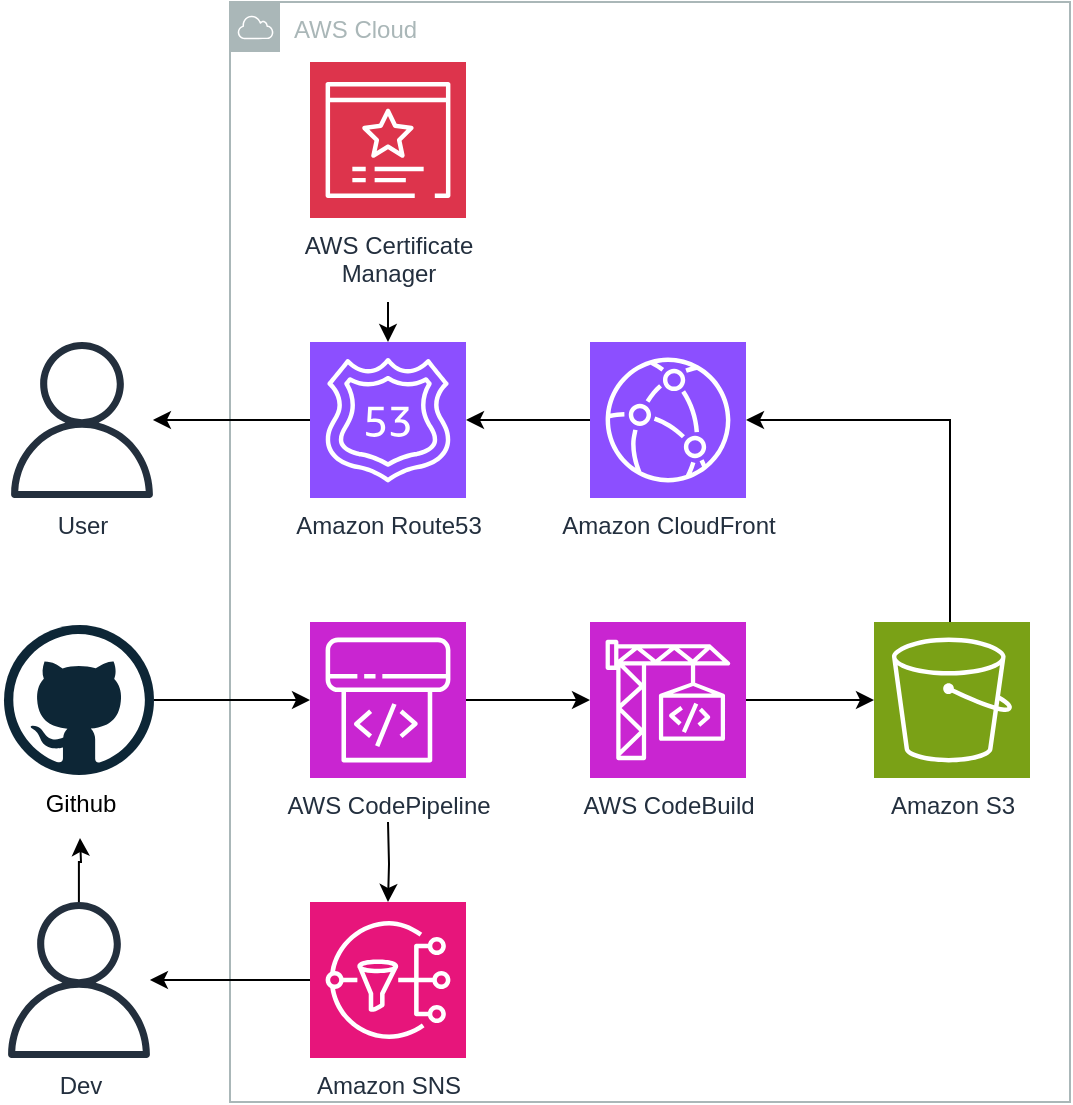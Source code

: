 <mxfile version="23.1.6" type="device">
  <diagram name="Page-1" id="7V0q1iXziWjbJMVkyrLb">
    <mxGraphModel dx="1474" dy="1072" grid="0" gridSize="10" guides="1" tooltips="1" connect="1" arrows="1" fold="1" page="1" pageScale="1" pageWidth="850" pageHeight="1100" math="0" shadow="0">
      <root>
        <mxCell id="0" />
        <mxCell id="1" parent="0" />
        <mxCell id="DPINjTwNFfzq0MEsFXgv-1" value="AWS Cloud" style="sketch=0;outlineConnect=0;gradientColor=none;html=1;whiteSpace=wrap;fontSize=12;fontStyle=0;shape=mxgraph.aws4.group;grIcon=mxgraph.aws4.group_aws_cloud;strokeColor=#AAB7B8;fillColor=none;verticalAlign=top;align=left;spacingLeft=30;fontColor=#AAB7B8;dashed=0;" vertex="1" parent="1">
          <mxGeometry x="160" y="280" width="420" height="550" as="geometry" />
        </mxCell>
        <mxCell id="DPINjTwNFfzq0MEsFXgv-10" style="edgeStyle=orthogonalEdgeStyle;rounded=0;orthogonalLoop=1;jettySize=auto;html=1;" edge="1" parent="1" source="DPINjTwNFfzq0MEsFXgv-2" target="DPINjTwNFfzq0MEsFXgv-4">
          <mxGeometry relative="1" as="geometry" />
        </mxCell>
        <mxCell id="DPINjTwNFfzq0MEsFXgv-2" value="Github" style="dashed=0;outlineConnect=0;html=1;align=center;labelPosition=center;verticalLabelPosition=bottom;verticalAlign=top;shape=mxgraph.weblogos.github" vertex="1" parent="1">
          <mxGeometry x="47" y="591.5" width="75" height="75" as="geometry" />
        </mxCell>
        <mxCell id="DPINjTwNFfzq0MEsFXgv-11" style="edgeStyle=orthogonalEdgeStyle;rounded=0;orthogonalLoop=1;jettySize=auto;html=1;" edge="1" parent="1" source="DPINjTwNFfzq0MEsFXgv-4" target="DPINjTwNFfzq0MEsFXgv-5">
          <mxGeometry relative="1" as="geometry" />
        </mxCell>
        <mxCell id="DPINjTwNFfzq0MEsFXgv-4" value="AWS CodePipeline" style="sketch=0;points=[[0,0,0],[0.25,0,0],[0.5,0,0],[0.75,0,0],[1,0,0],[0,1,0],[0.25,1,0],[0.5,1,0],[0.75,1,0],[1,1,0],[0,0.25,0],[0,0.5,0],[0,0.75,0],[1,0.25,0],[1,0.5,0],[1,0.75,0]];outlineConnect=0;fontColor=#232F3E;fillColor=#C925D1;strokeColor=#ffffff;dashed=0;verticalLabelPosition=bottom;verticalAlign=top;align=center;html=1;fontSize=12;fontStyle=0;aspect=fixed;shape=mxgraph.aws4.resourceIcon;resIcon=mxgraph.aws4.codepipeline;" vertex="1" parent="1">
          <mxGeometry x="200" y="590" width="78" height="78" as="geometry" />
        </mxCell>
        <mxCell id="DPINjTwNFfzq0MEsFXgv-5" value="AWS CodeBuild" style="sketch=0;points=[[0,0,0],[0.25,0,0],[0.5,0,0],[0.75,0,0],[1,0,0],[0,1,0],[0.25,1,0],[0.5,1,0],[0.75,1,0],[1,1,0],[0,0.25,0],[0,0.5,0],[0,0.75,0],[1,0.25,0],[1,0.5,0],[1,0.75,0]];outlineConnect=0;fontColor=#232F3E;fillColor=#C925D1;strokeColor=#ffffff;dashed=0;verticalLabelPosition=bottom;verticalAlign=top;align=center;html=1;fontSize=12;fontStyle=0;aspect=fixed;shape=mxgraph.aws4.resourceIcon;resIcon=mxgraph.aws4.codebuild;" vertex="1" parent="1">
          <mxGeometry x="340" y="590" width="78" height="78" as="geometry" />
        </mxCell>
        <mxCell id="DPINjTwNFfzq0MEsFXgv-6" value="Amazon S3" style="sketch=0;points=[[0,0,0],[0.25,0,0],[0.5,0,0],[0.75,0,0],[1,0,0],[0,1,0],[0.25,1,0],[0.5,1,0],[0.75,1,0],[1,1,0],[0,0.25,0],[0,0.5,0],[0,0.75,0],[1,0.25,0],[1,0.5,0],[1,0.75,0]];outlineConnect=0;fontColor=#232F3E;fillColor=#7AA116;strokeColor=#ffffff;dashed=0;verticalLabelPosition=bottom;verticalAlign=top;align=center;html=1;fontSize=12;fontStyle=0;aspect=fixed;shape=mxgraph.aws4.resourceIcon;resIcon=mxgraph.aws4.s3;" vertex="1" parent="1">
          <mxGeometry x="482" y="590" width="78" height="78" as="geometry" />
        </mxCell>
        <mxCell id="DPINjTwNFfzq0MEsFXgv-15" style="edgeStyle=orthogonalEdgeStyle;rounded=0;orthogonalLoop=1;jettySize=auto;html=1;" edge="1" parent="1" source="DPINjTwNFfzq0MEsFXgv-7" target="DPINjTwNFfzq0MEsFXgv-8">
          <mxGeometry relative="1" as="geometry" />
        </mxCell>
        <mxCell id="DPINjTwNFfzq0MEsFXgv-7" value="Amazon CloudFront" style="sketch=0;points=[[0,0,0],[0.25,0,0],[0.5,0,0],[0.75,0,0],[1,0,0],[0,1,0],[0.25,1,0],[0.5,1,0],[0.75,1,0],[1,1,0],[0,0.25,0],[0,0.5,0],[0,0.75,0],[1,0.25,0],[1,0.5,0],[1,0.75,0]];outlineConnect=0;fontColor=#232F3E;fillColor=#8C4FFF;strokeColor=#ffffff;dashed=0;verticalLabelPosition=bottom;verticalAlign=top;align=center;html=1;fontSize=12;fontStyle=0;aspect=fixed;shape=mxgraph.aws4.resourceIcon;resIcon=mxgraph.aws4.cloudfront;" vertex="1" parent="1">
          <mxGeometry x="340" y="450" width="78" height="78" as="geometry" />
        </mxCell>
        <mxCell id="DPINjTwNFfzq0MEsFXgv-21" style="edgeStyle=orthogonalEdgeStyle;rounded=0;orthogonalLoop=1;jettySize=auto;html=1;" edge="1" parent="1" source="DPINjTwNFfzq0MEsFXgv-8" target="DPINjTwNFfzq0MEsFXgv-20">
          <mxGeometry relative="1" as="geometry" />
        </mxCell>
        <mxCell id="DPINjTwNFfzq0MEsFXgv-8" value="Amazon Route53" style="sketch=0;points=[[0,0,0],[0.25,0,0],[0.5,0,0],[0.75,0,0],[1,0,0],[0,1,0],[0.25,1,0],[0.5,1,0],[0.75,1,0],[1,1,0],[0,0.25,0],[0,0.5,0],[0,0.75,0],[1,0.25,0],[1,0.5,0],[1,0.75,0]];outlineConnect=0;fontColor=#232F3E;fillColor=#8C4FFF;strokeColor=#ffffff;dashed=0;verticalLabelPosition=bottom;verticalAlign=top;align=center;html=1;fontSize=12;fontStyle=0;aspect=fixed;shape=mxgraph.aws4.resourceIcon;resIcon=mxgraph.aws4.route_53;" vertex="1" parent="1">
          <mxGeometry x="200" y="450" width="78" height="78" as="geometry" />
        </mxCell>
        <mxCell id="DPINjTwNFfzq0MEsFXgv-9" value="AWS Certificate&lt;br&gt;Manager" style="sketch=0;points=[[0,0,0],[0.25,0,0],[0.5,0,0],[0.75,0,0],[1,0,0],[0,1,0],[0.25,1,0],[0.5,1,0],[0.75,1,0],[1,1,0],[0,0.25,0],[0,0.5,0],[0,0.75,0],[1,0.25,0],[1,0.5,0],[1,0.75,0]];outlineConnect=0;fontColor=#232F3E;fillColor=#DD344C;strokeColor=#ffffff;dashed=0;verticalLabelPosition=bottom;verticalAlign=top;align=center;html=1;fontSize=12;fontStyle=0;aspect=fixed;shape=mxgraph.aws4.resourceIcon;resIcon=mxgraph.aws4.certificate_manager_3;" vertex="1" parent="1">
          <mxGeometry x="200" y="310" width="78" height="78" as="geometry" />
        </mxCell>
        <mxCell id="DPINjTwNFfzq0MEsFXgv-12" style="edgeStyle=orthogonalEdgeStyle;rounded=0;orthogonalLoop=1;jettySize=auto;html=1;entryX=0;entryY=0.5;entryDx=0;entryDy=0;entryPerimeter=0;" edge="1" parent="1" source="DPINjTwNFfzq0MEsFXgv-5" target="DPINjTwNFfzq0MEsFXgv-6">
          <mxGeometry relative="1" as="geometry" />
        </mxCell>
        <mxCell id="DPINjTwNFfzq0MEsFXgv-14" style="edgeStyle=orthogonalEdgeStyle;rounded=0;orthogonalLoop=1;jettySize=auto;html=1;entryX=1;entryY=0.5;entryDx=0;entryDy=0;entryPerimeter=0;" edge="1" parent="1" source="DPINjTwNFfzq0MEsFXgv-6" target="DPINjTwNFfzq0MEsFXgv-7">
          <mxGeometry relative="1" as="geometry">
            <Array as="points">
              <mxPoint x="520" y="489" />
            </Array>
          </mxGeometry>
        </mxCell>
        <mxCell id="DPINjTwNFfzq0MEsFXgv-20" value="User" style="sketch=0;outlineConnect=0;fontColor=#232F3E;gradientColor=none;fillColor=#232F3D;strokeColor=none;dashed=0;verticalLabelPosition=bottom;verticalAlign=top;align=center;html=1;fontSize=12;fontStyle=0;aspect=fixed;pointerEvents=1;shape=mxgraph.aws4.user;" vertex="1" parent="1">
          <mxGeometry x="47" y="450" width="78" height="78" as="geometry" />
        </mxCell>
        <mxCell id="DPINjTwNFfzq0MEsFXgv-29" style="edgeStyle=orthogonalEdgeStyle;rounded=0;orthogonalLoop=1;jettySize=auto;html=1;" edge="1" parent="1" source="DPINjTwNFfzq0MEsFXgv-22">
          <mxGeometry relative="1" as="geometry">
            <mxPoint x="85" y="698" as="targetPoint" />
          </mxGeometry>
        </mxCell>
        <mxCell id="DPINjTwNFfzq0MEsFXgv-22" value="Dev" style="sketch=0;outlineConnect=0;fontColor=#232F3E;gradientColor=none;fillColor=#232F3D;strokeColor=none;dashed=0;verticalLabelPosition=bottom;verticalAlign=top;align=center;html=1;fontSize=12;fontStyle=0;aspect=fixed;pointerEvents=1;shape=mxgraph.aws4.user;" vertex="1" parent="1">
          <mxGeometry x="45.5" y="730" width="78" height="78" as="geometry" />
        </mxCell>
        <mxCell id="DPINjTwNFfzq0MEsFXgv-26" style="edgeStyle=orthogonalEdgeStyle;rounded=0;orthogonalLoop=1;jettySize=auto;html=1;" edge="1" parent="1" source="DPINjTwNFfzq0MEsFXgv-24" target="DPINjTwNFfzq0MEsFXgv-22">
          <mxGeometry relative="1" as="geometry" />
        </mxCell>
        <mxCell id="DPINjTwNFfzq0MEsFXgv-24" value="Amazon SNS" style="sketch=0;points=[[0,0,0],[0.25,0,0],[0.5,0,0],[0.75,0,0],[1,0,0],[0,1,0],[0.25,1,0],[0.5,1,0],[0.75,1,0],[1,1,0],[0,0.25,0],[0,0.5,0],[0,0.75,0],[1,0.25,0],[1,0.5,0],[1,0.75,0]];outlineConnect=0;fontColor=#232F3E;fillColor=#E7157B;strokeColor=#ffffff;dashed=0;verticalLabelPosition=bottom;verticalAlign=top;align=center;html=1;fontSize=12;fontStyle=0;aspect=fixed;shape=mxgraph.aws4.resourceIcon;resIcon=mxgraph.aws4.sns;" vertex="1" parent="1">
          <mxGeometry x="200" y="730" width="78" height="78" as="geometry" />
        </mxCell>
        <mxCell id="DPINjTwNFfzq0MEsFXgv-25" style="edgeStyle=orthogonalEdgeStyle;rounded=0;orthogonalLoop=1;jettySize=auto;html=1;entryX=0.5;entryY=0;entryDx=0;entryDy=0;entryPerimeter=0;" edge="1" parent="1" target="DPINjTwNFfzq0MEsFXgv-24">
          <mxGeometry relative="1" as="geometry">
            <mxPoint x="239" y="690" as="sourcePoint" />
          </mxGeometry>
        </mxCell>
        <mxCell id="DPINjTwNFfzq0MEsFXgv-27" style="edgeStyle=orthogonalEdgeStyle;rounded=0;orthogonalLoop=1;jettySize=auto;html=1;entryX=0.5;entryY=0;entryDx=0;entryDy=0;entryPerimeter=0;" edge="1" parent="1" target="DPINjTwNFfzq0MEsFXgv-8">
          <mxGeometry relative="1" as="geometry">
            <mxPoint x="239" y="430" as="sourcePoint" />
          </mxGeometry>
        </mxCell>
      </root>
    </mxGraphModel>
  </diagram>
</mxfile>
